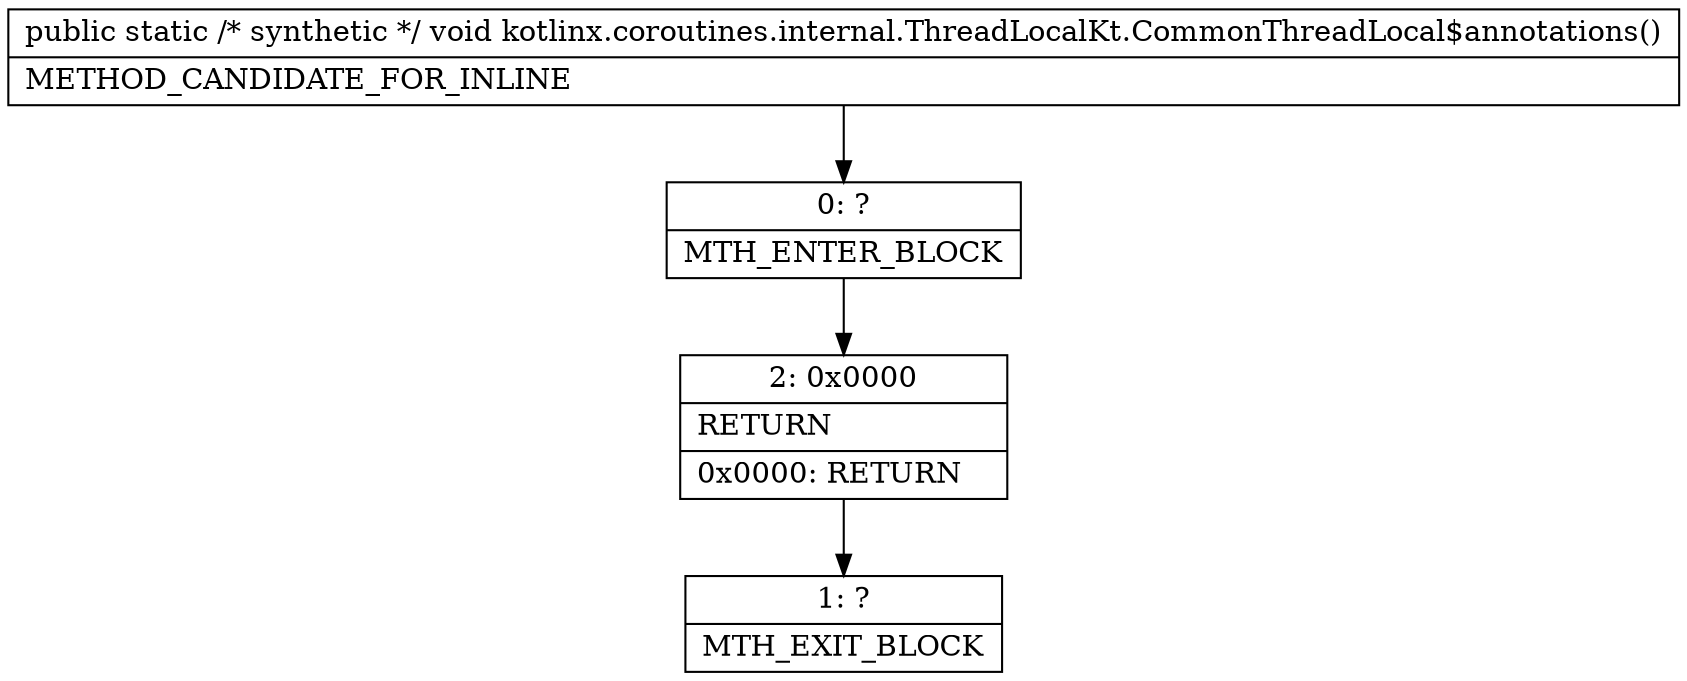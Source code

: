 digraph "CFG forkotlinx.coroutines.internal.ThreadLocalKt.CommonThreadLocal$annotations()V" {
Node_0 [shape=record,label="{0\:\ ?|MTH_ENTER_BLOCK\l}"];
Node_2 [shape=record,label="{2\:\ 0x0000|RETURN\l|0x0000: RETURN   \l}"];
Node_1 [shape=record,label="{1\:\ ?|MTH_EXIT_BLOCK\l}"];
MethodNode[shape=record,label="{public static \/* synthetic *\/ void kotlinx.coroutines.internal.ThreadLocalKt.CommonThreadLocal$annotations()  | METHOD_CANDIDATE_FOR_INLINE\l}"];
MethodNode -> Node_0;Node_0 -> Node_2;
Node_2 -> Node_1;
}

